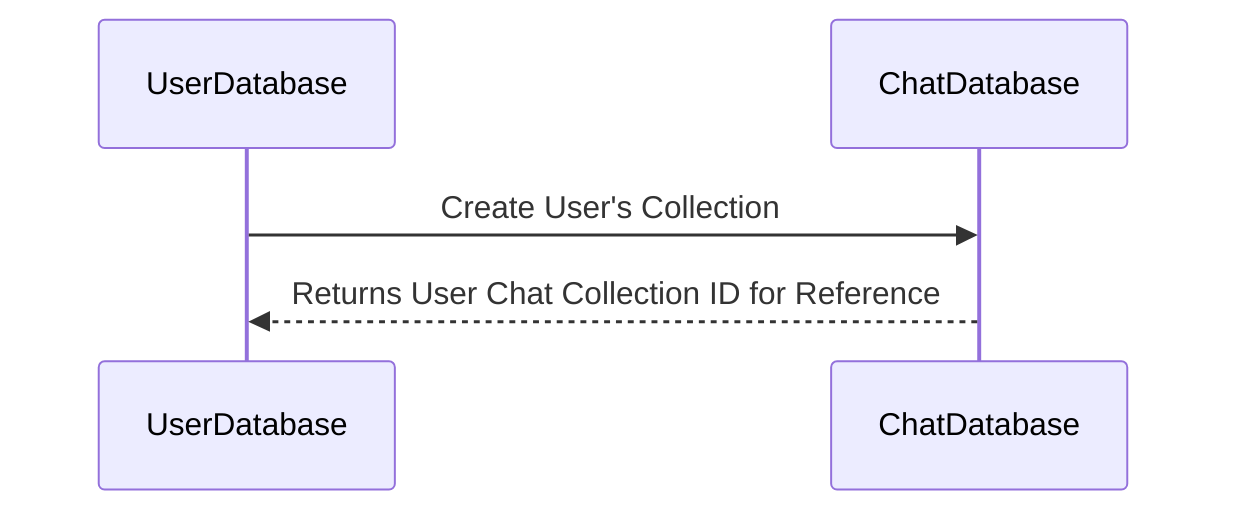 sequenceDiagram
%% Nodes
UserDatabase->>ChatDatabase: Create User's Collection
ChatDatabase-->>UserDatabase: Returns User Chat Collection ID for Reference

%% NewUser Function
%% Chat Interactions
%% How Users keep their chats